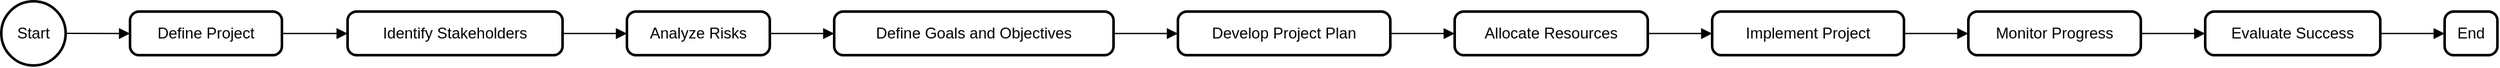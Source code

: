 <mxfile version="21.1.5" type="github">
  <diagram name="Page-1" id="ymWj1e2IUybSodBPfKNw">
    <mxGraphModel>
      <root>
        <mxCell id="0" />
        <mxCell id="1" parent="0" />
        <mxCell id="2" value="Start" style="ellipse;aspect=fixed;strokeWidth=2;whiteSpace=wrap;" vertex="1" parent="1">
          <mxGeometry width="50" height="50" as="geometry" />
        </mxCell>
        <mxCell id="3" value="Define Project" style="rounded=1;absoluteArcSize=1;arcSize=14;whiteSpace=wrap;strokeWidth=2;" vertex="1" parent="1">
          <mxGeometry x="100" y="8" width="118" height="34" as="geometry" />
        </mxCell>
        <mxCell id="4" value="Identify Stakeholders" style="rounded=1;absoluteArcSize=1;arcSize=14;whiteSpace=wrap;strokeWidth=2;" vertex="1" parent="1">
          <mxGeometry x="269" y="8" width="167" height="34" as="geometry" />
        </mxCell>
        <mxCell id="5" value="Analyze Risks" style="rounded=1;absoluteArcSize=1;arcSize=14;whiteSpace=wrap;strokeWidth=2;" vertex="1" parent="1">
          <mxGeometry x="486" y="8" width="111" height="34" as="geometry" />
        </mxCell>
        <mxCell id="6" value="Define Goals and Objectives" style="rounded=1;absoluteArcSize=1;arcSize=14;whiteSpace=wrap;strokeWidth=2;" vertex="1" parent="1">
          <mxGeometry x="647" y="8" width="217" height="34" as="geometry" />
        </mxCell>
        <mxCell id="7" value="Develop Project Plan" style="rounded=1;absoluteArcSize=1;arcSize=14;whiteSpace=wrap;strokeWidth=2;" vertex="1" parent="1">
          <mxGeometry x="914" y="8" width="165" height="34" as="geometry" />
        </mxCell>
        <mxCell id="8" value="Allocate Resources" style="rounded=1;absoluteArcSize=1;arcSize=14;whiteSpace=wrap;strokeWidth=2;" vertex="1" parent="1">
          <mxGeometry x="1129" y="8" width="150" height="34" as="geometry" />
        </mxCell>
        <mxCell id="9" value="Implement Project" style="rounded=1;absoluteArcSize=1;arcSize=14;whiteSpace=wrap;strokeWidth=2;" vertex="1" parent="1">
          <mxGeometry x="1329" y="8" width="149" height="34" as="geometry" />
        </mxCell>
        <mxCell id="10" value="Monitor Progress" style="rounded=1;absoluteArcSize=1;arcSize=14;whiteSpace=wrap;strokeWidth=2;" vertex="1" parent="1">
          <mxGeometry x="1528" y="8" width="134" height="34" as="geometry" />
        </mxCell>
        <mxCell id="11" value="Evaluate Success" style="rounded=1;absoluteArcSize=1;arcSize=14;whiteSpace=wrap;strokeWidth=2;" vertex="1" parent="1">
          <mxGeometry x="1712" y="8" width="136" height="34" as="geometry" />
        </mxCell>
        <mxCell id="12" value="End" style="rounded=1;absoluteArcSize=1;arcSize=14;whiteSpace=wrap;strokeWidth=2;" vertex="1" parent="1">
          <mxGeometry x="1898" y="8" width="41" height="34" as="geometry" />
        </mxCell>
        <mxCell id="13" value="" style="curved=1;startArrow=none;endArrow=block;exitX=1.007;exitY=0.503;entryX=0.003;entryY=0.505;" edge="1" parent="1" source="2" target="3">
          <mxGeometry relative="1" as="geometry">
            <Array as="points" />
          </mxGeometry>
        </mxCell>
        <mxCell id="14" value="" style="curved=1;startArrow=none;endArrow=block;exitX=1.007;exitY=0.505;entryX=-0.001;entryY=0.505;" edge="1" parent="1" source="3" target="4">
          <mxGeometry relative="1" as="geometry">
            <Array as="points" />
          </mxGeometry>
        </mxCell>
        <mxCell id="15" value="" style="curved=1;startArrow=none;endArrow=block;exitX=1.0;exitY=0.505;entryX=-0.0;entryY=0.505;" edge="1" parent="1" source="4" target="5">
          <mxGeometry relative="1" as="geometry">
            <Array as="points" />
          </mxGeometry>
        </mxCell>
        <mxCell id="16" value="" style="curved=1;startArrow=none;endArrow=block;exitX=1.001;exitY=0.505;entryX=0.0;entryY=0.505;" edge="1" parent="1" source="5" target="6">
          <mxGeometry relative="1" as="geometry">
            <Array as="points" />
          </mxGeometry>
        </mxCell>
        <mxCell id="17" value="" style="curved=1;startArrow=none;endArrow=block;exitX=1.002;exitY=0.505;entryX=0.003;entryY=0.505;" edge="1" parent="1" source="6" target="7">
          <mxGeometry relative="1" as="geometry">
            <Array as="points" />
          </mxGeometry>
        </mxCell>
        <mxCell id="18" value="" style="curved=1;startArrow=none;endArrow=block;exitX=1.0;exitY=0.505;entryX=0.0;entryY=0.505;" edge="1" parent="1" source="7" target="8">
          <mxGeometry relative="1" as="geometry">
            <Array as="points" />
          </mxGeometry>
        </mxCell>
        <mxCell id="19" value="" style="curved=1;startArrow=none;endArrow=block;exitX=1.001;exitY=0.505;entryX=0.001;entryY=0.505;" edge="1" parent="1" source="8" target="9">
          <mxGeometry relative="1" as="geometry">
            <Array as="points" />
          </mxGeometry>
        </mxCell>
        <mxCell id="20" value="" style="curved=1;startArrow=none;endArrow=block;exitX=1.002;exitY=0.505;entryX=0.002;entryY=0.505;" edge="1" parent="1" source="9" target="10">
          <mxGeometry relative="1" as="geometry">
            <Array as="points" />
          </mxGeometry>
        </mxCell>
        <mxCell id="21" value="" style="curved=1;startArrow=none;endArrow=block;exitX=1.002;exitY=0.505;entryX=0.002;entryY=0.505;" edge="1" parent="1" source="10" target="11">
          <mxGeometry relative="1" as="geometry">
            <Array as="points" />
          </mxGeometry>
        </mxCell>
        <mxCell id="22" value="" style="curved=1;startArrow=none;endArrow=block;exitX=1.0;exitY=0.505;entryX=-0.001;entryY=0.505;" edge="1" parent="1" source="11" target="12">
          <mxGeometry relative="1" as="geometry">
            <Array as="points" />
          </mxGeometry>
        </mxCell>
      </root>
    </mxGraphModel>
  </diagram>
</mxfile>
